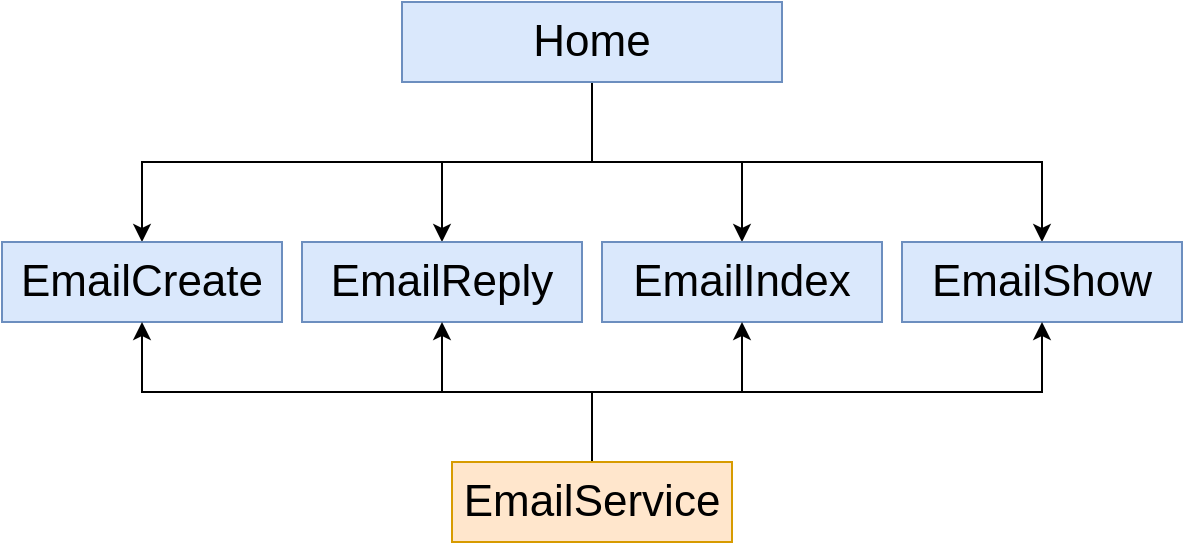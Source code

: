 <mxfile version="12.6.1" type="github" pages="10">
  <diagram id="pgKuPr49PQANVNS3kX-P" name="01 - int">
    <mxGraphModel dx="747" dy="359" grid="1" gridSize="10" guides="1" tooltips="1" connect="1" arrows="1" fold="1" page="1" pageScale="1" pageWidth="1920" pageHeight="1200" math="0" shadow="0">
      <root>
        <mxCell id="0"/>
        <mxCell id="1" parent="0"/>
        <mxCell id="Wf_zGahuGO8zbfN_6pu6-7" style="edgeStyle=orthogonalEdgeStyle;rounded=0;orthogonalLoop=1;jettySize=auto;html=1;exitX=0.5;exitY=1;exitDx=0;exitDy=0;fontSize=22;" edge="1" parent="1" source="Wf_zGahuGO8zbfN_6pu6-1" target="Wf_zGahuGO8zbfN_6pu6-2">
          <mxGeometry relative="1" as="geometry"/>
        </mxCell>
        <mxCell id="Wf_zGahuGO8zbfN_6pu6-8" style="edgeStyle=orthogonalEdgeStyle;rounded=0;orthogonalLoop=1;jettySize=auto;html=1;exitX=0.5;exitY=1;exitDx=0;exitDy=0;fontSize=22;" edge="1" parent="1" source="Wf_zGahuGO8zbfN_6pu6-1" target="Wf_zGahuGO8zbfN_6pu6-4">
          <mxGeometry relative="1" as="geometry"/>
        </mxCell>
        <mxCell id="Wf_zGahuGO8zbfN_6pu6-9" style="edgeStyle=orthogonalEdgeStyle;rounded=0;orthogonalLoop=1;jettySize=auto;html=1;exitX=0.5;exitY=1;exitDx=0;exitDy=0;fontSize=22;" edge="1" parent="1" source="Wf_zGahuGO8zbfN_6pu6-1" target="Wf_zGahuGO8zbfN_6pu6-5">
          <mxGeometry relative="1" as="geometry"/>
        </mxCell>
        <mxCell id="Wf_zGahuGO8zbfN_6pu6-10" style="edgeStyle=orthogonalEdgeStyle;rounded=0;orthogonalLoop=1;jettySize=auto;html=1;exitX=0.5;exitY=1;exitDx=0;exitDy=0;fontSize=22;" edge="1" parent="1" source="Wf_zGahuGO8zbfN_6pu6-1" target="Wf_zGahuGO8zbfN_6pu6-6">
          <mxGeometry relative="1" as="geometry"/>
        </mxCell>
        <mxCell id="Wf_zGahuGO8zbfN_6pu6-1" value="Home" style="rounded=0;whiteSpace=wrap;html=1;fillColor=#dae8fc;strokeColor=#6c8ebf;fontSize=22;" vertex="1" parent="1">
          <mxGeometry x="610" y="90" width="190" height="40" as="geometry"/>
        </mxCell>
        <mxCell id="Wf_zGahuGO8zbfN_6pu6-2" value="EmailCreate" style="rounded=0;whiteSpace=wrap;html=1;fillColor=#dae8fc;strokeColor=#6c8ebf;fontSize=22;" vertex="1" parent="1">
          <mxGeometry x="410" y="210" width="140" height="40" as="geometry"/>
        </mxCell>
        <mxCell id="Wf_zGahuGO8zbfN_6pu6-4" value="EmailReply" style="rounded=0;whiteSpace=wrap;html=1;fillColor=#dae8fc;strokeColor=#6c8ebf;fontSize=22;" vertex="1" parent="1">
          <mxGeometry x="560" y="210" width="140" height="40" as="geometry"/>
        </mxCell>
        <mxCell id="Wf_zGahuGO8zbfN_6pu6-5" value="EmailIndex" style="rounded=0;whiteSpace=wrap;html=1;fillColor=#dae8fc;strokeColor=#6c8ebf;fontSize=22;" vertex="1" parent="1">
          <mxGeometry x="710" y="210" width="140" height="40" as="geometry"/>
        </mxCell>
        <mxCell id="Wf_zGahuGO8zbfN_6pu6-6" value="EmailShow" style="rounded=0;whiteSpace=wrap;html=1;fillColor=#dae8fc;strokeColor=#6c8ebf;fontSize=22;" vertex="1" parent="1">
          <mxGeometry x="860" y="210" width="140" height="40" as="geometry"/>
        </mxCell>
        <mxCell id="Wf_zGahuGO8zbfN_6pu6-12" style="edgeStyle=orthogonalEdgeStyle;rounded=0;orthogonalLoop=1;jettySize=auto;html=1;exitX=0.5;exitY=0;exitDx=0;exitDy=0;fontSize=22;" edge="1" parent="1" source="Wf_zGahuGO8zbfN_6pu6-11" target="Wf_zGahuGO8zbfN_6pu6-2">
          <mxGeometry relative="1" as="geometry"/>
        </mxCell>
        <mxCell id="Wf_zGahuGO8zbfN_6pu6-13" style="edgeStyle=orthogonalEdgeStyle;rounded=0;orthogonalLoop=1;jettySize=auto;html=1;exitX=0.5;exitY=0;exitDx=0;exitDy=0;fontSize=22;" edge="1" parent="1" source="Wf_zGahuGO8zbfN_6pu6-11" target="Wf_zGahuGO8zbfN_6pu6-4">
          <mxGeometry relative="1" as="geometry"/>
        </mxCell>
        <mxCell id="Wf_zGahuGO8zbfN_6pu6-14" style="edgeStyle=orthogonalEdgeStyle;rounded=0;orthogonalLoop=1;jettySize=auto;html=1;exitX=0.5;exitY=0;exitDx=0;exitDy=0;entryX=0.5;entryY=1;entryDx=0;entryDy=0;fontSize=22;" edge="1" parent="1" source="Wf_zGahuGO8zbfN_6pu6-11" target="Wf_zGahuGO8zbfN_6pu6-5">
          <mxGeometry relative="1" as="geometry"/>
        </mxCell>
        <mxCell id="Wf_zGahuGO8zbfN_6pu6-15" style="edgeStyle=orthogonalEdgeStyle;rounded=0;orthogonalLoop=1;jettySize=auto;html=1;exitX=0.5;exitY=0;exitDx=0;exitDy=0;entryX=0.5;entryY=1;entryDx=0;entryDy=0;fontSize=22;" edge="1" parent="1" source="Wf_zGahuGO8zbfN_6pu6-11" target="Wf_zGahuGO8zbfN_6pu6-6">
          <mxGeometry relative="1" as="geometry"/>
        </mxCell>
        <mxCell id="Wf_zGahuGO8zbfN_6pu6-11" value="EmailService" style="rounded=0;whiteSpace=wrap;html=1;fillColor=#ffe6cc;strokeColor=#d79b00;fontSize=22;" vertex="1" parent="1">
          <mxGeometry x="635" y="320" width="140" height="40" as="geometry"/>
        </mxCell>
      </root>
    </mxGraphModel>
  </diagram>
  <diagram id="Qz2PdbT6o_QlZdDNKb5J" name="02 - docs">
    <mxGraphModel dx="747" dy="359" grid="1" gridSize="10" guides="1" tooltips="1" connect="1" arrows="1" fold="1" page="1" pageScale="1" pageWidth="1920" pageHeight="1200" math="0" shadow="0">
      <root>
        <mxCell id="bgyKG9x5nBEy4KhBRUnX-0"/>
        <mxCell id="bgyKG9x5nBEy4KhBRUnX-1" parent="bgyKG9x5nBEy4KhBRUnX-0"/>
        <mxCell id="bgyKG9x5nBEy4KhBRUnX-2" value="Root URL:&lt;br style=&quot;font-size: 14px&quot;&gt;https://api.angular-email.com" style="rounded=0;whiteSpace=wrap;html=1;fontSize=14;align=center;fontStyle=1;fillColor=#e1d5e7;strokeColor=#9673a6;" vertex="1" parent="bgyKG9x5nBEy4KhBRUnX-1">
          <mxGeometry x="470" y="190" width="480" height="60" as="geometry"/>
        </mxCell>
        <mxCell id="bgyKG9x5nBEy4KhBRUnX-3" value="/emails" style="rounded=0;whiteSpace=wrap;html=1;fontSize=14;align=center;" vertex="1" parent="bgyKG9x5nBEy4KhBRUnX-1">
          <mxGeometry x="400" y="280" width="140" height="60" as="geometry"/>
        </mxCell>
        <mxCell id="bgyKG9x5nBEy4KhBRUnX-4" value="Path" style="text;html=1;strokeColor=none;fillColor=none;align=center;verticalAlign=middle;whiteSpace=wrap;rounded=0;fontSize=14;fontStyle=1" vertex="1" parent="bgyKG9x5nBEy4KhBRUnX-1">
          <mxGeometry x="450" y="260" width="40" height="20" as="geometry"/>
        </mxCell>
        <mxCell id="bgyKG9x5nBEy4KhBRUnX-5" value="Method" style="text;html=1;strokeColor=none;fillColor=none;align=center;verticalAlign=middle;whiteSpace=wrap;rounded=0;fontSize=14;fontStyle=1" vertex="1" parent="bgyKG9x5nBEy4KhBRUnX-1">
          <mxGeometry x="560" y="260" width="40" height="20" as="geometry"/>
        </mxCell>
        <mxCell id="bgyKG9x5nBEy4KhBRUnX-6" value="GET" style="rounded=0;whiteSpace=wrap;html=1;fontSize=14;align=center;" vertex="1" parent="bgyKG9x5nBEy4KhBRUnX-1">
          <mxGeometry x="540" y="280" width="80" height="60" as="geometry"/>
        </mxCell>
        <mxCell id="bgyKG9x5nBEy4KhBRUnX-7" value="" style="rounded=0;whiteSpace=wrap;html=1;fontSize=9;align=left;" vertex="1" parent="bgyKG9x5nBEy4KhBRUnX-1">
          <mxGeometry x="620" y="280" width="200" height="60" as="geometry"/>
        </mxCell>
        <mxCell id="bgyKG9x5nBEy4KhBRUnX-8" value="Body" style="text;html=1;strokeColor=none;fillColor=none;align=center;verticalAlign=middle;whiteSpace=wrap;rounded=0;fontSize=14;fontStyle=1" vertex="1" parent="bgyKG9x5nBEy4KhBRUnX-1">
          <mxGeometry x="700" y="260" width="40" height="20" as="geometry"/>
        </mxCell>
        <mxCell id="bgyKG9x5nBEy4KhBRUnX-9" value="Gets a list of all emails received by the current user" style="rounded=0;whiteSpace=wrap;html=1;fontSize=13;align=center;" vertex="1" parent="bgyKG9x5nBEy4KhBRUnX-1">
          <mxGeometry x="820" y="280" width="200" height="60" as="geometry"/>
        </mxCell>
        <mxCell id="bgyKG9x5nBEy4KhBRUnX-10" value="Description" style="text;html=1;strokeColor=none;fillColor=none;align=center;verticalAlign=middle;whiteSpace=wrap;rounded=0;fontSize=14;fontStyle=1" vertex="1" parent="bgyKG9x5nBEy4KhBRUnX-1">
          <mxGeometry x="900" y="260" width="40" height="20" as="geometry"/>
        </mxCell>
        <mxCell id="bgyKG9x5nBEy4KhBRUnX-11" value="/emails/:id" style="rounded=0;whiteSpace=wrap;html=1;fontSize=14;align=center;" vertex="1" parent="bgyKG9x5nBEy4KhBRUnX-1">
          <mxGeometry x="400" y="340" width="140" height="60" as="geometry"/>
        </mxCell>
        <mxCell id="bgyKG9x5nBEy4KhBRUnX-12" value="GET" style="rounded=0;whiteSpace=wrap;html=1;fontSize=14;align=center;" vertex="1" parent="bgyKG9x5nBEy4KhBRUnX-1">
          <mxGeometry x="540" y="340" width="80" height="60" as="geometry"/>
        </mxCell>
        <mxCell id="bgyKG9x5nBEy4KhBRUnX-13" value="" style="rounded=0;whiteSpace=wrap;html=1;fontSize=9;align=left;" vertex="1" parent="bgyKG9x5nBEy4KhBRUnX-1">
          <mxGeometry x="620" y="340" width="200" height="60" as="geometry"/>
        </mxCell>
        <mxCell id="bgyKG9x5nBEy4KhBRUnX-14" value="Gets a specific email with the given ID" style="rounded=0;whiteSpace=wrap;html=1;fontSize=13;align=center;" vertex="1" parent="bgyKG9x5nBEy4KhBRUnX-1">
          <mxGeometry x="820" y="340" width="200" height="60" as="geometry"/>
        </mxCell>
        <mxCell id="bgyKG9x5nBEy4KhBRUnX-15" value="/emails" style="rounded=0;whiteSpace=wrap;html=1;fontSize=14;align=center;" vertex="1" parent="bgyKG9x5nBEy4KhBRUnX-1">
          <mxGeometry x="400" y="400" width="140" height="60" as="geometry"/>
        </mxCell>
        <mxCell id="bgyKG9x5nBEy4KhBRUnX-16" value="POST" style="rounded=0;whiteSpace=wrap;html=1;fontSize=14;align=center;" vertex="1" parent="bgyKG9x5nBEy4KhBRUnX-1">
          <mxGeometry x="540" y="400" width="80" height="60" as="geometry"/>
        </mxCell>
        <mxCell id="bgyKG9x5nBEy4KhBRUnX-17" value="{&lt;br style=&quot;font-size: 8px&quot;&gt;&amp;nbsp; &amp;nbsp;subject: string; &lt;br style=&quot;font-size: 8px&quot;&gt;&amp;nbsp; &amp;nbsp;text: string;&lt;br style=&quot;font-size: 8px&quot;&gt;&amp;nbsp; &amp;nbsp;to: string; &lt;br style=&quot;font-size: 8px&quot;&gt;}" style="rounded=0;whiteSpace=wrap;html=1;fontSize=8;align=left;" vertex="1" parent="bgyKG9x5nBEy4KhBRUnX-1">
          <mxGeometry x="620" y="400" width="200" height="60" as="geometry"/>
        </mxCell>
        <mxCell id="bgyKG9x5nBEy4KhBRUnX-18" value="Sends an email" style="rounded=0;whiteSpace=wrap;html=1;fontSize=13;align=center;" vertex="1" parent="bgyKG9x5nBEy4KhBRUnX-1">
          <mxGeometry x="820" y="400" width="200" height="60" as="geometry"/>
        </mxCell>
      </root>
    </mxGraphModel>
  </diagram>
  <diagram id="20p7M8jF925hye0slPhL" name="03 - home">
    <mxGraphModel dx="747" dy="359" grid="1" gridSize="10" guides="1" tooltips="1" connect="1" arrows="1" fold="1" page="1" pageScale="1" pageWidth="1920" pageHeight="1200" math="0" shadow="0">
      <root>
        <mxCell id="GGsBnmcrtlfArmTXnzJc-0"/>
        <mxCell id="GGsBnmcrtlfArmTXnzJc-1" parent="GGsBnmcrtlfArmTXnzJc-0"/>
        <mxCell id="GGsBnmcrtlfArmTXnzJc-2" value="" style="rounded=0;whiteSpace=wrap;html=1;fontSize=8;fillColor=#dae8fc;strokeColor=#6c8ebf;" vertex="1" parent="GGsBnmcrtlfArmTXnzJc-1">
          <mxGeometry x="460" y="240" width="380" height="240" as="geometry"/>
        </mxCell>
        <mxCell id="GGsBnmcrtlfArmTXnzJc-3" value="&lt;b style=&quot;font-size: 16px;&quot;&gt;Home Component&lt;/b&gt;" style="text;html=1;strokeColor=none;fillColor=none;align=center;verticalAlign=middle;whiteSpace=wrap;rounded=0;fontSize=16;" vertex="1" parent="GGsBnmcrtlfArmTXnzJc-1">
          <mxGeometry x="575" y="243" width="150" height="20" as="geometry"/>
        </mxCell>
        <mxCell id="GGsBnmcrtlfArmTXnzJc-4" value="" style="rounded=0;whiteSpace=wrap;html=1;fontSize=16;fillColor=#f8cecc;strokeColor=#b85450;" vertex="1" parent="GGsBnmcrtlfArmTXnzJc-1">
          <mxGeometry x="480" y="280" width="100" height="170" as="geometry"/>
        </mxCell>
        <mxCell id="GGsBnmcrtlfArmTXnzJc-5" value="&lt;b style=&quot;font-size: 16px&quot;&gt;Email Index Component&lt;/b&gt;" style="text;html=1;strokeColor=none;fillColor=none;align=center;verticalAlign=middle;whiteSpace=wrap;rounded=0;fontSize=16;" vertex="1" parent="GGsBnmcrtlfArmTXnzJc-1">
          <mxGeometry x="477.5" y="350" width="105" height="20" as="geometry"/>
        </mxCell>
        <mxCell id="GGsBnmcrtlfArmTXnzJc-8" value="" style="rounded=0;whiteSpace=wrap;html=1;fontSize=16;fillColor=#d5e8d4;strokeColor=#82b366;" vertex="1" parent="GGsBnmcrtlfArmTXnzJc-1">
          <mxGeometry x="600" y="280" width="220" height="170" as="geometry"/>
        </mxCell>
        <mxCell id="GGsBnmcrtlfArmTXnzJc-9" value="At /inbox" style="text;html=1;strokeColor=none;fillColor=none;align=center;verticalAlign=middle;whiteSpace=wrap;rounded=0;fontSize=16;fontStyle=2" vertex="1" parent="GGsBnmcrtlfArmTXnzJc-1">
          <mxGeometry x="575" y="210" width="140" height="20" as="geometry"/>
        </mxCell>
        <mxCell id="GGsBnmcrtlfArmTXnzJc-10" value="&lt;b style=&quot;font-size: 16px&quot;&gt;Placeholder Content&lt;/b&gt;" style="text;html=1;strokeColor=none;fillColor=none;align=center;verticalAlign=middle;whiteSpace=wrap;rounded=0;fontSize=16;" vertex="1" parent="GGsBnmcrtlfArmTXnzJc-1">
          <mxGeometry x="657.5" y="350" width="105" height="20" as="geometry"/>
        </mxCell>
        <mxCell id="GGsBnmcrtlfArmTXnzJc-11" value="" style="rounded=0;whiteSpace=wrap;html=1;fontSize=8;fillColor=#dae8fc;strokeColor=#6c8ebf;" vertex="1" parent="GGsBnmcrtlfArmTXnzJc-1">
          <mxGeometry x="900" y="240" width="380" height="240" as="geometry"/>
        </mxCell>
        <mxCell id="GGsBnmcrtlfArmTXnzJc-12" value="&lt;b style=&quot;font-size: 16px;&quot;&gt;Home Component&lt;/b&gt;" style="text;html=1;strokeColor=none;fillColor=none;align=center;verticalAlign=middle;whiteSpace=wrap;rounded=0;fontSize=16;" vertex="1" parent="GGsBnmcrtlfArmTXnzJc-1">
          <mxGeometry x="1015" y="243" width="150" height="20" as="geometry"/>
        </mxCell>
        <mxCell id="GGsBnmcrtlfArmTXnzJc-13" value="" style="rounded=0;whiteSpace=wrap;html=1;fontSize=16;fillColor=#f8cecc;strokeColor=#b85450;" vertex="1" parent="GGsBnmcrtlfArmTXnzJc-1">
          <mxGeometry x="920" y="280" width="100" height="170" as="geometry"/>
        </mxCell>
        <mxCell id="GGsBnmcrtlfArmTXnzJc-14" value="&lt;b style=&quot;font-size: 16px&quot;&gt;Email Index Component&lt;/b&gt;" style="text;html=1;strokeColor=none;fillColor=none;align=center;verticalAlign=middle;whiteSpace=wrap;rounded=0;fontSize=16;" vertex="1" parent="GGsBnmcrtlfArmTXnzJc-1">
          <mxGeometry x="917.5" y="350" width="105" height="20" as="geometry"/>
        </mxCell>
        <mxCell id="GGsBnmcrtlfArmTXnzJc-15" value="" style="rounded=0;whiteSpace=wrap;html=1;fontSize=16;fillColor=#ffe6cc;strokeColor=#d79b00;" vertex="1" parent="GGsBnmcrtlfArmTXnzJc-1">
          <mxGeometry x="1040" y="280" width="220" height="170" as="geometry"/>
        </mxCell>
        <mxCell id="GGsBnmcrtlfArmTXnzJc-16" value="At /inbox/lkasjdfgag" style="text;html=1;strokeColor=none;fillColor=none;align=center;verticalAlign=middle;whiteSpace=wrap;rounded=0;fontSize=16;fontStyle=2" vertex="1" parent="GGsBnmcrtlfArmTXnzJc-1">
          <mxGeometry x="977.5" y="210" width="225" height="20" as="geometry"/>
        </mxCell>
        <mxCell id="GGsBnmcrtlfArmTXnzJc-17" value="&lt;b style=&quot;font-size: 16px&quot;&gt;Email Show Component&lt;/b&gt;" style="text;html=1;strokeColor=none;fillColor=none;align=center;verticalAlign=middle;whiteSpace=wrap;rounded=0;fontSize=16;" vertex="1" parent="GGsBnmcrtlfArmTXnzJc-1">
          <mxGeometry x="1097.5" y="350" width="105" height="20" as="geometry"/>
        </mxCell>
      </root>
    </mxGraphModel>
  </diagram>
  <diagram id="5Tf4bwj-mF92UYtwZ3c0" name="04 - route">
    <mxGraphModel dx="747" dy="359" grid="1" gridSize="10" guides="1" tooltips="1" connect="1" arrows="1" fold="1" page="1" pageScale="1" pageWidth="1920" pageHeight="1200" math="0" shadow="0">
      <root>
        <mxCell id="gDJ8R5sBxE_KS3QzhIc8-0"/>
        <mxCell id="gDJ8R5sBxE_KS3QzhIc8-1" parent="gDJ8R5sBxE_KS3QzhIc8-0"/>
        <mxCell id="jm9dSqcxQ5UeuJCVwxy--0" value="EmailShow Component" style="rounded=0;whiteSpace=wrap;html=1;fontSize=23;fillColor=#dae8fc;strokeColor=#6c8ebf;fontStyle=1" vertex="1" parent="gDJ8R5sBxE_KS3QzhIc8-1">
          <mxGeometry x="310" y="245" width="210" height="70" as="geometry"/>
        </mxCell>
        <mxCell id="jm9dSqcxQ5UeuJCVwxy--2" value="" style="rounded=0;whiteSpace=wrap;html=1;fontSize=23;fillColor=#ffe6cc;strokeColor=#d79b00;fontStyle=1" vertex="1" parent="gDJ8R5sBxE_KS3QzhIc8-1">
          <mxGeometry x="600" y="260" width="210" height="140" as="geometry"/>
        </mxCell>
        <mxCell id="jm9dSqcxQ5UeuJCVwxy--3" value="&lt;span style=&quot;font-weight: 700&quot;&gt;Email Service&lt;/span&gt;" style="text;html=1;strokeColor=none;fillColor=none;align=center;verticalAlign=middle;whiteSpace=wrap;rounded=0;fontSize=23;" vertex="1" parent="gDJ8R5sBxE_KS3QzhIc8-1">
          <mxGeometry x="620" y="270" width="170" height="20" as="geometry"/>
        </mxCell>
        <mxCell id="jm9dSqcxQ5UeuJCVwxy--4" value="getEmail(id: string)" style="rounded=0;whiteSpace=wrap;html=1;fontSize=20;" vertex="1" parent="gDJ8R5sBxE_KS3QzhIc8-1">
          <mxGeometry x="610" y="310" width="190" height="60" as="geometry"/>
        </mxCell>
        <mxCell id="jm9dSqcxQ5UeuJCVwxy--5" style="edgeStyle=orthogonalEdgeStyle;rounded=0;orthogonalLoop=1;jettySize=auto;html=1;exitX=0.5;exitY=1;exitDx=0;exitDy=0;entryX=0;entryY=0.5;entryDx=0;entryDy=0;fontSize=20;" edge="1" parent="gDJ8R5sBxE_KS3QzhIc8-1" source="jm9dSqcxQ5UeuJCVwxy--0" target="jm9dSqcxQ5UeuJCVwxy--4">
          <mxGeometry relative="1" as="geometry"/>
        </mxCell>
        <mxCell id="jm9dSqcxQ5UeuJCVwxy--6" value="id" style="rounded=0;whiteSpace=wrap;html=1;fontSize=20;fillColor=#f8cecc;strokeColor=#b85450;" vertex="1" parent="gDJ8R5sBxE_KS3QzhIc8-1">
          <mxGeometry x="450" y="340" width="120" height="40" as="geometry"/>
        </mxCell>
      </root>
    </mxGraphModel>
  </diagram>
  <diagram id="UtLTXN7AAodNc-BDedZl" name="05 - params">
    <mxGraphModel dx="747" dy="359" grid="1" gridSize="10" guides="1" tooltips="1" connect="1" arrows="1" fold="1" page="1" pageScale="1" pageWidth="1920" pageHeight="1200" math="0" shadow="0">
      <root>
        <mxCell id="dtpgWnrUJDh1jD7ioERK-0"/>
        <mxCell id="dtpgWnrUJDh1jD7ioERK-1" parent="dtpgWnrUJDh1jD7ioERK-0"/>
        <mxCell id="dtpgWnrUJDh1jD7ioERK-6" style="edgeStyle=orthogonalEdgeStyle;rounded=0;orthogonalLoop=1;jettySize=auto;html=1;exitX=1;exitY=0.5;exitDx=0;exitDy=0;fontSize=20;" edge="1" parent="dtpgWnrUJDh1jD7ioERK-1" source="dtpgWnrUJDh1jD7ioERK-2">
          <mxGeometry relative="1" as="geometry">
            <mxPoint x="620" y="305" as="targetPoint"/>
          </mxGeometry>
        </mxCell>
        <mxCell id="dtpgWnrUJDh1jD7ioERK-2" value="Observable" style="rounded=0;whiteSpace=wrap;html=1;fontSize=20;fillColor=#dae8fc;strokeColor=#6c8ebf;" vertex="1" parent="dtpgWnrUJDh1jD7ioERK-1">
          <mxGeometry x="440" y="270" width="140" height="70" as="geometry"/>
        </mxCell>
        <mxCell id="dtpgWnrUJDh1jD7ioERK-3" value="Snapshot" style="rounded=0;whiteSpace=wrap;html=1;fontSize=20;fillColor=#dae8fc;strokeColor=#6c8ebf;" vertex="1" parent="dtpgWnrUJDh1jD7ioERK-1">
          <mxGeometry x="440" y="370" width="140" height="70" as="geometry"/>
        </mxCell>
        <mxCell id="dtpgWnrUJDh1jD7ioERK-4" value="Information From the Current Route" style="text;html=1;strokeColor=none;fillColor=none;align=center;verticalAlign=middle;whiteSpace=wrap;rounded=0;fontSize=20;fontStyle=1" vertex="1" parent="dtpgWnrUJDh1jD7ioERK-1">
          <mxGeometry x="540" y="240" width="370" height="20" as="geometry"/>
        </mxCell>
        <mxCell id="dtpgWnrUJDh1jD7ioERK-7" value="Emits values whenever some specific part of the URL changes" style="rounded=0;whiteSpace=wrap;html=1;fontSize=20;" vertex="1" parent="dtpgWnrUJDh1jD7ioERK-1">
          <mxGeometry x="620" y="275" width="360" height="60" as="geometry"/>
        </mxCell>
        <mxCell id="dtpgWnrUJDh1jD7ioERK-8" style="edgeStyle=orthogonalEdgeStyle;rounded=0;orthogonalLoop=1;jettySize=auto;html=1;exitX=1;exitY=0.5;exitDx=0;exitDy=0;fontSize=20;" edge="1" parent="dtpgWnrUJDh1jD7ioERK-1">
          <mxGeometry relative="1" as="geometry">
            <mxPoint x="620" y="405" as="targetPoint"/>
            <mxPoint x="580" y="405" as="sourcePoint"/>
          </mxGeometry>
        </mxCell>
        <mxCell id="dtpgWnrUJDh1jD7ioERK-9" value="Simple description of what the URL is *right now*" style="rounded=0;whiteSpace=wrap;html=1;fontSize=20;" vertex="1" parent="dtpgWnrUJDh1jD7ioERK-1">
          <mxGeometry x="620" y="375" width="360" height="60" as="geometry"/>
        </mxCell>
      </root>
    </mxGraphModel>
  </diagram>
  <diagram id="9qIDr-fgyxvAKRDYX3Gz" name="06 - change">
    <mxGraphModel dx="747" dy="359" grid="1" gridSize="10" guides="1" tooltips="1" connect="1" arrows="1" fold="1" page="1" pageScale="1" pageWidth="1920" pageHeight="1200" math="0" shadow="0">
      <root>
        <mxCell id="4mPv562j3INVUNCUR4uT-0"/>
        <mxCell id="4mPv562j3INVUNCUR4uT-1" parent="4mPv562j3INVUNCUR4uT-0"/>
        <mxCell id="4mPv562j3INVUNCUR4uT-5" style="edgeStyle=orthogonalEdgeStyle;rounded=0;orthogonalLoop=1;jettySize=auto;html=1;exitX=0.5;exitY=1;exitDx=0;exitDy=0;fontSize=20;" edge="1" parent="4mPv562j3INVUNCUR4uT-1" source="4mPv562j3INVUNCUR4uT-2" target="4mPv562j3INVUNCUR4uT-3">
          <mxGeometry relative="1" as="geometry"/>
        </mxCell>
        <mxCell id="4mPv562j3INVUNCUR4uT-2" value="/inbox" style="rounded=0;whiteSpace=wrap;html=1;fontSize=20;fillColor=#dae8fc;strokeColor=#6c8ebf;" vertex="1" parent="4mPv562j3INVUNCUR4uT-1">
          <mxGeometry x="410" y="210" width="150" height="50" as="geometry"/>
        </mxCell>
        <mxCell id="4mPv562j3INVUNCUR4uT-6" style="edgeStyle=orthogonalEdgeStyle;rounded=0;orthogonalLoop=1;jettySize=auto;html=1;exitX=0.5;exitY=1;exitDx=0;exitDy=0;fontSize=20;" edge="1" parent="4mPv562j3INVUNCUR4uT-1" source="4mPv562j3INVUNCUR4uT-3" target="4mPv562j3INVUNCUR4uT-4">
          <mxGeometry relative="1" as="geometry"/>
        </mxCell>
        <mxCell id="4mPv562j3INVUNCUR4uT-3" value="/inbox/lkj235" style="rounded=0;whiteSpace=wrap;html=1;fontSize=20;fillColor=#dae8fc;strokeColor=#6c8ebf;" vertex="1" parent="4mPv562j3INVUNCUR4uT-1">
          <mxGeometry x="410" y="345" width="150" height="50" as="geometry"/>
        </mxCell>
        <mxCell id="4mPv562j3INVUNCUR4uT-4" value="/inbox/iqu4155" style="rounded=0;whiteSpace=wrap;html=1;fontSize=20;fillColor=#dae8fc;strokeColor=#6c8ebf;" vertex="1" parent="4mPv562j3INVUNCUR4uT-1">
          <mxGeometry x="410" y="480" width="150" height="50" as="geometry"/>
        </mxCell>
        <mxCell id="4mPv562j3INVUNCUR4uT-9" style="edgeStyle=orthogonalEdgeStyle;rounded=0;orthogonalLoop=1;jettySize=auto;html=1;exitX=0;exitY=0.5;exitDx=0;exitDy=0;fontSize=15;" edge="1" parent="4mPv562j3INVUNCUR4uT-1" source="4mPv562j3INVUNCUR4uT-7">
          <mxGeometry relative="1" as="geometry">
            <mxPoint x="490" y="295" as="targetPoint"/>
          </mxGeometry>
        </mxCell>
        <mxCell id="4mPv562j3INVUNCUR4uT-7" value="Instance of EmailShow created" style="rounded=0;whiteSpace=wrap;html=1;fontSize=15;" vertex="1" parent="4mPv562j3INVUNCUR4uT-1">
          <mxGeometry x="570" y="280" width="290" height="30" as="geometry"/>
        </mxCell>
        <mxCell id="4mPv562j3INVUNCUR4uT-10" style="edgeStyle=orthogonalEdgeStyle;rounded=0;orthogonalLoop=1;jettySize=auto;html=1;exitX=0;exitY=0.5;exitDx=0;exitDy=0;fontSize=15;" edge="1" parent="4mPv562j3INVUNCUR4uT-1" source="4mPv562j3INVUNCUR4uT-11">
          <mxGeometry relative="1" as="geometry">
            <mxPoint x="490" y="435" as="targetPoint"/>
          </mxGeometry>
        </mxCell>
        <mxCell id="4mPv562j3INVUNCUR4uT-11" value="&lt;i&gt;Previous instance of EmailShow reused!&lt;/i&gt;" style="rounded=0;whiteSpace=wrap;html=1;fontSize=15;" vertex="1" parent="4mPv562j3INVUNCUR4uT-1">
          <mxGeometry x="570" y="420" width="290" height="30" as="geometry"/>
        </mxCell>
      </root>
    </mxGraphModel>
  </diagram>
  <diagram id="w4TNvxPV8Xh72LjhNxpY" name="07 - sw">
    <mxGraphModel dx="747" dy="359" grid="1" gridSize="10" guides="1" tooltips="1" connect="1" arrows="1" fold="1" page="1" pageScale="1" pageWidth="1920" pageHeight="1200" math="0" shadow="0">
      <root>
        <mxCell id="9HxufYnTPqz8Ym_W7cvI-0"/>
        <mxCell id="9HxufYnTPqz8Ym_W7cvI-1" parent="9HxufYnTPqz8Ym_W7cvI-0"/>
        <mxCell id="9HxufYnTPqz8Ym_W7cvI-5" style="edgeStyle=orthogonalEdgeStyle;rounded=0;orthogonalLoop=1;jettySize=auto;html=1;exitX=0.5;exitY=1;exitDx=0;exitDy=0;fontSize=18;" edge="1" parent="9HxufYnTPqz8Ym_W7cvI-1" target="9HxufYnTPqz8Ym_W7cvI-4">
          <mxGeometry relative="1" as="geometry">
            <mxPoint x="572.5" y="140" as="sourcePoint"/>
          </mxGeometry>
        </mxCell>
        <mxCell id="9HxufYnTPqz8Ym_W7cvI-18" style="edgeStyle=orthogonalEdgeStyle;rounded=0;orthogonalLoop=1;jettySize=auto;html=1;exitX=0.75;exitY=1;exitDx=0;exitDy=0;fontSize=18;" edge="1" parent="9HxufYnTPqz8Ym_W7cvI-1" source="9HxufYnTPqz8Ym_W7cvI-2" target="9HxufYnTPqz8Ym_W7cvI-17">
          <mxGeometry relative="1" as="geometry"/>
        </mxCell>
        <mxCell id="9HxufYnTPqz8Ym_W7cvI-2" value="Route Params Observable" style="rounded=0;whiteSpace=wrap;html=1;fontSize=18;fillColor=#dae8fc;strokeColor=#6c8ebf;fontStyle=1" vertex="1" parent="9HxufYnTPqz8Ym_W7cvI-1">
          <mxGeometry x="510" y="90" width="270" height="50" as="geometry"/>
        </mxCell>
        <mxCell id="9HxufYnTPqz8Ym_W7cvI-13" style="edgeStyle=orthogonalEdgeStyle;rounded=0;orthogonalLoop=1;jettySize=auto;html=1;exitX=0.5;exitY=1;exitDx=0;exitDy=0;fontSize=18;" edge="1" parent="9HxufYnTPqz8Ym_W7cvI-1" source="9HxufYnTPqz8Ym_W7cvI-4">
          <mxGeometry relative="1" as="geometry">
            <mxPoint x="572.667" y="230" as="targetPoint"/>
          </mxGeometry>
        </mxCell>
        <mxCell id="9HxufYnTPqz8Ym_W7cvI-4" value="{ id: &#39;abc&#39; }" style="rounded=0;whiteSpace=wrap;html=1;fontSize=18;" vertex="1" parent="9HxufYnTPqz8Ym_W7cvI-1">
          <mxGeometry x="510" y="170" width="125" height="40" as="geometry"/>
        </mxCell>
        <mxCell id="9HxufYnTPqz8Ym_W7cvI-6" value="" style="rounded=0;whiteSpace=wrap;html=1;fontSize=18;fillColor=#d5e8d4;strokeColor=#82b366;" vertex="1" parent="9HxufYnTPqz8Ym_W7cvI-1">
          <mxGeometry x="477" y="230" width="313" height="100" as="geometry"/>
        </mxCell>
        <mxCell id="9HxufYnTPqz8Ym_W7cvI-8" value="switchMap" style="text;html=1;strokeColor=none;fillColor=none;align=right;verticalAlign=middle;whiteSpace=wrap;rounded=0;fontSize=18;" vertex="1" parent="9HxufYnTPqz8Ym_W7cvI-1">
          <mxGeometry x="327" y="270" width="120" height="20" as="geometry"/>
        </mxCell>
        <mxCell id="9HxufYnTPqz8Ym_W7cvI-9" value="" style="shape=curlyBracket;whiteSpace=wrap;html=1;rounded=1;fontSize=18;" vertex="1" parent="9HxufYnTPqz8Ym_W7cvI-1">
          <mxGeometry x="447" y="230" width="20" height="100" as="geometry"/>
        </mxCell>
        <mxCell id="9HxufYnTPqz8Ym_W7cvI-16" style="edgeStyle=orthogonalEdgeStyle;rounded=0;orthogonalLoop=1;jettySize=auto;html=1;exitX=0.25;exitY=1;exitDx=0;exitDy=0;fontSize=18;" edge="1" parent="9HxufYnTPqz8Ym_W7cvI-1" source="9HxufYnTPqz8Ym_W7cvI-10">
          <mxGeometry relative="1" as="geometry">
            <mxPoint x="563.5" y="370" as="targetPoint"/>
          </mxGeometry>
        </mxCell>
        <mxCell id="9HxufYnTPqz8Ym_W7cvI-21" style="edgeStyle=orthogonalEdgeStyle;rounded=0;orthogonalLoop=1;jettySize=auto;html=1;exitX=0.75;exitY=1;exitDx=0;exitDy=0;fontSize=18;" edge="1" parent="9HxufYnTPqz8Ym_W7cvI-1" source="9HxufYnTPqz8Ym_W7cvI-10" target="9HxufYnTPqz8Ym_W7cvI-20">
          <mxGeometry relative="1" as="geometry"/>
        </mxCell>
        <mxCell id="9HxufYnTPqz8Ym_W7cvI-10" value="Make request using id" style="rounded=0;whiteSpace=wrap;html=1;fontSize=18;align=center;" vertex="1" parent="9HxufYnTPqz8Ym_W7cvI-1">
          <mxGeometry x="493.5" y="250" width="280" height="60" as="geometry"/>
        </mxCell>
        <mxCell id="9HxufYnTPqz8Ym_W7cvI-14" value="Request Observable" style="rounded=0;whiteSpace=wrap;html=1;fontSize=18;fillColor=#f8cecc;strokeColor=#b85450;fontStyle=1" vertex="1" parent="9HxufYnTPqz8Ym_W7cvI-1">
          <mxGeometry x="493.5" y="370" width="150" height="50" as="geometry"/>
        </mxCell>
        <mxCell id="9HxufYnTPqz8Ym_W7cvI-19" style="edgeStyle=orthogonalEdgeStyle;rounded=0;orthogonalLoop=1;jettySize=auto;html=1;exitX=0.5;exitY=1;exitDx=0;exitDy=0;entryX=0.804;entryY=-0.005;entryDx=0;entryDy=0;entryPerimeter=0;fontSize=18;" edge="1" parent="9HxufYnTPqz8Ym_W7cvI-1" source="9HxufYnTPqz8Ym_W7cvI-17" target="9HxufYnTPqz8Ym_W7cvI-6">
          <mxGeometry relative="1" as="geometry"/>
        </mxCell>
        <mxCell id="9HxufYnTPqz8Ym_W7cvI-17" value="{ id: &#39;xyz&#39; }" style="rounded=0;whiteSpace=wrap;html=1;fontSize=18;" vertex="1" parent="9HxufYnTPqz8Ym_W7cvI-1">
          <mxGeometry x="665" y="170" width="125" height="40" as="geometry"/>
        </mxCell>
        <mxCell id="9HxufYnTPqz8Ym_W7cvI-20" value="Request Observable" style="rounded=0;whiteSpace=wrap;html=1;fontSize=18;fillColor=#dae8fc;strokeColor=#6c8ebf;fontStyle=1" vertex="1" parent="9HxufYnTPqz8Ym_W7cvI-1">
          <mxGeometry x="665" y="370" width="150" height="50" as="geometry"/>
        </mxCell>
      </root>
    </mxGraphModel>
  </diagram>
  <diagram id="XOKbn32DoHd-MnTov5vc" name="08 - resolver">
    <mxGraphModel dx="747" dy="359" grid="1" gridSize="10" guides="1" tooltips="1" connect="1" arrows="1" fold="1" page="1" pageScale="1" pageWidth="1920" pageHeight="1200" math="0" shadow="0">
      <root>
        <mxCell id="h2xLhb6ah64bZmbahvXq-0"/>
        <mxCell id="h2xLhb6ah64bZmbahvXq-1" parent="h2xLhb6ah64bZmbahvXq-0"/>
        <mxCell id="h2xLhb6ah64bZmbahvXq-5" value="User navigates to /inbox/abc" style="rounded=0;whiteSpace=wrap;html=1;fontSize=16;" vertex="1" parent="h2xLhb6ah64bZmbahvXq-1">
          <mxGeometry x="400" y="190" width="460" height="40" as="geometry"/>
        </mxCell>
        <mxCell id="F6RH8EKHyPPOfYUM_Rmr-0" value="Run a &lt;i style=&quot;font-size: 16px;&quot;&gt;resolver&lt;/i&gt;&amp;nbsp;to fetch some data &lt;i style=&quot;font-size: 16px;&quot;&gt;before &lt;/i&gt;creating the EmailShow Component" style="rounded=0;whiteSpace=wrap;html=1;fontSize=16;" vertex="1" parent="h2xLhb6ah64bZmbahvXq-1">
          <mxGeometry x="400" y="240" width="460" height="40" as="geometry"/>
        </mxCell>
        <mxCell id="F6RH8EKHyPPOfYUM_Rmr-7" style="edgeStyle=orthogonalEdgeStyle;rounded=0;orthogonalLoop=1;jettySize=auto;html=1;exitX=0.25;exitY=1;exitDx=0;exitDy=0;fontSize=16;" edge="1" parent="h2xLhb6ah64bZmbahvXq-1" source="F6RH8EKHyPPOfYUM_Rmr-1" target="F6RH8EKHyPPOfYUM_Rmr-2">
          <mxGeometry relative="1" as="geometry"/>
        </mxCell>
        <mxCell id="F6RH8EKHyPPOfYUM_Rmr-9" style="edgeStyle=orthogonalEdgeStyle;rounded=0;orthogonalLoop=1;jettySize=auto;html=1;exitX=0.75;exitY=1;exitDx=0;exitDy=0;fontSize=16;" edge="1" parent="h2xLhb6ah64bZmbahvXq-1" source="F6RH8EKHyPPOfYUM_Rmr-1" target="F6RH8EKHyPPOfYUM_Rmr-3">
          <mxGeometry relative="1" as="geometry"/>
        </mxCell>
        <mxCell id="F6RH8EKHyPPOfYUM_Rmr-1" value="Resolver attempts to fetch some data" style="rounded=0;whiteSpace=wrap;html=1;fontSize=16;" vertex="1" parent="h2xLhb6ah64bZmbahvXq-1">
          <mxGeometry x="400" y="290" width="460" height="40" as="geometry"/>
        </mxCell>
        <mxCell id="F6RH8EKHyPPOfYUM_Rmr-8" style="edgeStyle=orthogonalEdgeStyle;rounded=0;orthogonalLoop=1;jettySize=auto;html=1;exitX=0.5;exitY=1;exitDx=0;exitDy=0;fontSize=16;" edge="1" parent="h2xLhb6ah64bZmbahvXq-1" source="F6RH8EKHyPPOfYUM_Rmr-2" target="F6RH8EKHyPPOfYUM_Rmr-5">
          <mxGeometry relative="1" as="geometry"/>
        </mxCell>
        <mxCell id="F6RH8EKHyPPOfYUM_Rmr-2" value="Data fetched!" style="rounded=0;whiteSpace=wrap;html=1;fontSize=16;align=center;fillColor=#d5e8d4;strokeColor=#82b366;" vertex="1" parent="h2xLhb6ah64bZmbahvXq-1">
          <mxGeometry x="440" y="360" width="150" height="40" as="geometry"/>
        </mxCell>
        <mxCell id="F6RH8EKHyPPOfYUM_Rmr-11" style="edgeStyle=orthogonalEdgeStyle;rounded=0;orthogonalLoop=1;jettySize=auto;html=1;exitX=0.5;exitY=1;exitDx=0;exitDy=0;fontSize=16;" edge="1" parent="h2xLhb6ah64bZmbahvXq-1" source="F6RH8EKHyPPOfYUM_Rmr-3" target="F6RH8EKHyPPOfYUM_Rmr-10">
          <mxGeometry relative="1" as="geometry"/>
        </mxCell>
        <mxCell id="F6RH8EKHyPPOfYUM_Rmr-3" value="Error!" style="rounded=0;whiteSpace=wrap;html=1;fontSize=16;align=center;fillColor=#f8cecc;strokeColor=#b85450;" vertex="1" parent="h2xLhb6ah64bZmbahvXq-1">
          <mxGeometry x="670" y="360" width="150" height="40" as="geometry"/>
        </mxCell>
        <mxCell id="F6RH8EKHyPPOfYUM_Rmr-4" value="" style="endArrow=classic;html=1;fontSize=16;" edge="1" parent="h2xLhb6ah64bZmbahvXq-1">
          <mxGeometry width="50" height="50" relative="1" as="geometry">
            <mxPoint x="390" y="190" as="sourcePoint"/>
            <mxPoint x="390" y="470" as="targetPoint"/>
          </mxGeometry>
        </mxCell>
        <mxCell id="F6RH8EKHyPPOfYUM_Rmr-5" value="Show EmailShow, make the data available to it" style="rounded=0;whiteSpace=wrap;html=1;fontSize=16;" vertex="1" parent="h2xLhb6ah64bZmbahvXq-1">
          <mxGeometry x="400" y="430" width="230" height="40" as="geometry"/>
        </mxCell>
        <mxCell id="F6RH8EKHyPPOfYUM_Rmr-10" value="Navigate to some error-recovery route" style="rounded=0;whiteSpace=wrap;html=1;fontSize=16;" vertex="1" parent="h2xLhb6ah64bZmbahvXq-1">
          <mxGeometry x="640" y="430" width="210" height="40" as="geometry"/>
        </mxCell>
        <mxCell id="F6RH8EKHyPPOfYUM_Rmr-12" value="Time" style="text;html=1;strokeColor=none;fillColor=none;align=center;verticalAlign=middle;whiteSpace=wrap;rounded=0;fontSize=16;" vertex="1" parent="h2xLhb6ah64bZmbahvXq-1">
          <mxGeometry x="340" y="190" width="40" height="20" as="geometry"/>
        </mxCell>
      </root>
    </mxGraphModel>
  </diagram>
  <diagram id="hAeQRzvhO9LYVA1jIwXr" name="09 - comp">
    <mxGraphModel dx="747" dy="359" grid="1" gridSize="10" guides="1" tooltips="1" connect="1" arrows="1" fold="1" page="1" pageScale="1" pageWidth="1920" pageHeight="1200" math="0" shadow="0">
      <root>
        <mxCell id="cjPuVlwEiHQw-FRrarXq-0"/>
        <mxCell id="cjPuVlwEiHQw-FRrarXq-1" parent="cjPuVlwEiHQw-FRrarXq-0"/>
        <mxCell id="cjPuVlwEiHQw-FRrarXq-18" style="edgeStyle=orthogonalEdgeStyle;rounded=0;orthogonalLoop=1;jettySize=auto;html=1;exitX=0.5;exitY=1;exitDx=0;exitDy=0;entryX=0.5;entryY=0;entryDx=0;entryDy=0;fontSize=16;" edge="1" parent="cjPuVlwEiHQw-FRrarXq-1" source="cjPuVlwEiHQw-FRrarXq-6" target="cjPuVlwEiHQw-FRrarXq-17">
          <mxGeometry relative="1" as="geometry">
            <Array as="points">
              <mxPoint x="655" y="380"/>
              <mxPoint x="770" y="380"/>
            </Array>
          </mxGeometry>
        </mxCell>
        <mxCell id="cjPuVlwEiHQw-FRrarXq-22" style="edgeStyle=orthogonalEdgeStyle;rounded=0;orthogonalLoop=1;jettySize=auto;html=1;exitX=0.75;exitY=0;exitDx=0;exitDy=0;fontSize=16;" edge="1" parent="cjPuVlwEiHQw-FRrarXq-1" source="cjPuVlwEiHQw-FRrarXq-6" target="cjPuVlwEiHQw-FRrarXq-15">
          <mxGeometry relative="1" as="geometry">
            <Array as="points">
              <mxPoint x="703" y="260"/>
              <mxPoint x="770" y="260"/>
            </Array>
          </mxGeometry>
        </mxCell>
        <mxCell id="cjPuVlwEiHQw-FRrarXq-6" value="EmailCreate" style="rounded=0;whiteSpace=wrap;html=1;fillColor=#dae8fc;strokeColor=#6c8ebf;fontSize=22;" vertex="1" parent="cjPuVlwEiHQw-FRrarXq-1">
          <mxGeometry x="560" y="270" width="190" height="40" as="geometry"/>
        </mxCell>
        <mxCell id="cjPuVlwEiHQw-FRrarXq-15" value="EmailService" style="rounded=0;whiteSpace=wrap;html=1;fillColor=#ffe6cc;strokeColor=#d79b00;fontSize=22;" vertex="1" parent="cjPuVlwEiHQw-FRrarXq-1">
          <mxGeometry x="700" y="160" width="140" height="40" as="geometry"/>
        </mxCell>
        <mxCell id="cjPuVlwEiHQw-FRrarXq-19" style="edgeStyle=orthogonalEdgeStyle;rounded=0;orthogonalLoop=1;jettySize=auto;html=1;exitX=0.5;exitY=1;exitDx=0;exitDy=0;fontSize=16;" edge="1" parent="cjPuVlwEiHQw-FRrarXq-1" source="cjPuVlwEiHQw-FRrarXq-16" target="cjPuVlwEiHQw-FRrarXq-17">
          <mxGeometry relative="1" as="geometry">
            <Array as="points">
              <mxPoint x="885" y="380"/>
              <mxPoint x="770" y="380"/>
            </Array>
          </mxGeometry>
        </mxCell>
        <mxCell id="cjPuVlwEiHQw-FRrarXq-23" style="edgeStyle=orthogonalEdgeStyle;rounded=0;orthogonalLoop=1;jettySize=auto;html=1;exitX=0.25;exitY=0;exitDx=0;exitDy=0;fontSize=16;" edge="1" parent="cjPuVlwEiHQw-FRrarXq-1" source="cjPuVlwEiHQw-FRrarXq-16" target="cjPuVlwEiHQw-FRrarXq-15">
          <mxGeometry relative="1" as="geometry">
            <Array as="points">
              <mxPoint x="838" y="260"/>
              <mxPoint x="770" y="260"/>
            </Array>
          </mxGeometry>
        </mxCell>
        <mxCell id="cjPuVlwEiHQw-FRrarXq-16" value="EmailReply" style="rounded=0;whiteSpace=wrap;html=1;fillColor=#dae8fc;strokeColor=#6c8ebf;fontSize=22;" vertex="1" parent="cjPuVlwEiHQw-FRrarXq-1">
          <mxGeometry x="790" y="270" width="190" height="40" as="geometry"/>
        </mxCell>
        <mxCell id="cjPuVlwEiHQw-FRrarXq-17" value="EmailForm" style="rounded=0;whiteSpace=wrap;html=1;fillColor=#dae8fc;strokeColor=#6c8ebf;fontSize=22;" vertex="1" parent="cjPuVlwEiHQw-FRrarXq-1">
          <mxGeometry x="675" y="400" width="190" height="40" as="geometry"/>
        </mxCell>
        <mxCell id="cjPuVlwEiHQw-FRrarXq-25" value="&lt;i style=&quot;font-size: 10px;&quot;&gt;Please send this email&lt;/i&gt;" style="rounded=0;whiteSpace=wrap;html=1;fontSize=10;" vertex="1" parent="cjPuVlwEiHQw-FRrarXq-1">
          <mxGeometry x="770" y="220" width="110" height="20" as="geometry"/>
        </mxCell>
        <mxCell id="cjPuVlwEiHQw-FRrarXq-26" value="&lt;i style=&quot;font-size: 10px&quot;&gt;Email&lt;/i&gt;" style="rounded=0;whiteSpace=wrap;html=1;fontSize=10;" vertex="1" parent="cjPuVlwEiHQw-FRrarXq-1">
          <mxGeometry x="650" y="320" width="110" height="20" as="geometry"/>
        </mxCell>
        <mxCell id="cjPuVlwEiHQw-FRrarXq-27" value="&lt;i style=&quot;font-size: 10px&quot;&gt;Email&lt;/i&gt;" style="rounded=0;whiteSpace=wrap;html=1;fontSize=10;" vertex="1" parent="cjPuVlwEiHQw-FRrarXq-1">
          <mxGeometry x="1000" y="210" width="110" height="20" as="geometry"/>
        </mxCell>
        <mxCell id="ISUgF9kXu_BVAGwHJHIP-4" style="edgeStyle=orthogonalEdgeStyle;rounded=0;orthogonalLoop=1;jettySize=auto;html=1;exitX=0.5;exitY=1;exitDx=0;exitDy=0;fontSize=17;" edge="1" parent="cjPuVlwEiHQw-FRrarXq-1" source="ISUgF9kXu_BVAGwHJHIP-3" target="cjPuVlwEiHQw-FRrarXq-16">
          <mxGeometry relative="1" as="geometry"/>
        </mxCell>
        <mxCell id="ISUgF9kXu_BVAGwHJHIP-3" value="EmailShow" style="rounded=0;whiteSpace=wrap;html=1;fillColor=#dae8fc;strokeColor=#6c8ebf;fontSize=22;" vertex="1" parent="cjPuVlwEiHQw-FRrarXq-1">
          <mxGeometry x="890" y="170" width="190" height="40" as="geometry"/>
        </mxCell>
      </root>
    </mxGraphModel>
  </diagram>
  <diagram id="vRBsCQTEIeAUShpNBcSL" name="10 - options">
    <mxGraphModel dx="747" dy="359" grid="1" gridSize="10" guides="1" tooltips="1" connect="1" arrows="1" fold="1" page="1" pageScale="1" pageWidth="1920" pageHeight="1200" math="0" shadow="0">
      <root>
        <mxCell id="Tteq1o8e9RiEzeIeRXz2-0"/>
        <mxCell id="Tteq1o8e9RiEzeIeRXz2-1" parent="Tteq1o8e9RiEzeIeRXz2-0"/>
        <mxCell id="Tteq1o8e9RiEzeIeRXz2-2" value="" style="rounded=0;whiteSpace=wrap;html=1;fontSize=10;align=center;fillColor=#dae8fc;strokeColor=#6c8ebf;" vertex="1" parent="Tteq1o8e9RiEzeIeRXz2-1">
          <mxGeometry x="400" y="230" width="210" height="130" as="geometry"/>
        </mxCell>
        <mxCell id="Tteq1o8e9RiEzeIeRXz2-3" value="&lt;b style=&quot;font-size: 17px;&quot;&gt;Home Component&lt;/b&gt;" style="text;html=1;strokeColor=none;fillColor=none;align=center;verticalAlign=middle;whiteSpace=wrap;rounded=0;fontSize=17;" vertex="1" parent="Tteq1o8e9RiEzeIeRXz2-1">
          <mxGeometry x="430" y="238" width="150" height="20" as="geometry"/>
        </mxCell>
        <mxCell id="Tteq1o8e9RiEzeIeRXz2-4" value="" style="rounded=0;whiteSpace=wrap;html=1;fontSize=17;align=center;" vertex="1" parent="Tteq1o8e9RiEzeIeRXz2-1">
          <mxGeometry x="425" y="270" width="160" height="80" as="geometry"/>
        </mxCell>
        <mxCell id="Tteq1o8e9RiEzeIeRXz2-5" value="&lt;b style=&quot;font-size: 17px&quot;&gt;Modal&lt;/b&gt;" style="text;html=1;strokeColor=none;fillColor=none;align=center;verticalAlign=middle;whiteSpace=wrap;rounded=0;fontSize=17;" vertex="1" parent="Tteq1o8e9RiEzeIeRXz2-1">
          <mxGeometry x="430" y="278" width="150" height="20" as="geometry"/>
        </mxCell>
        <mxCell id="Tteq1o8e9RiEzeIeRXz2-7" style="edgeStyle=orthogonalEdgeStyle;rounded=0;orthogonalLoop=1;jettySize=auto;html=1;exitX=0.5;exitY=0;exitDx=0;exitDy=0;fontSize=17;" edge="1" parent="Tteq1o8e9RiEzeIeRXz2-1" source="Tteq1o8e9RiEzeIeRXz2-6">
          <mxGeometry relative="1" as="geometry">
            <mxPoint x="505" y="330" as="targetPoint"/>
          </mxGeometry>
        </mxCell>
        <mxCell id="Tteq1o8e9RiEzeIeRXz2-6" value="Email Compose" style="rounded=0;whiteSpace=wrap;html=1;fontSize=17;align=center;" vertex="1" parent="Tteq1o8e9RiEzeIeRXz2-1">
          <mxGeometry x="440" y="420" width="130" height="30" as="geometry"/>
        </mxCell>
        <mxCell id="Tteq1o8e9RiEzeIeRXz2-8" value="" style="rounded=0;whiteSpace=wrap;html=1;fontSize=10;align=center;fillColor=#dae8fc;strokeColor=#6c8ebf;" vertex="1" parent="Tteq1o8e9RiEzeIeRXz2-1">
          <mxGeometry x="750" y="230" width="210" height="100" as="geometry"/>
        </mxCell>
        <mxCell id="Tteq1o8e9RiEzeIeRXz2-9" value="&lt;b style=&quot;font-size: 17px;&quot;&gt;Home Component&lt;/b&gt;" style="text;html=1;strokeColor=none;fillColor=none;align=center;verticalAlign=middle;whiteSpace=wrap;rounded=0;fontSize=17;" vertex="1" parent="Tteq1o8e9RiEzeIeRXz2-1">
          <mxGeometry x="780" y="238" width="150" height="20" as="geometry"/>
        </mxCell>
        <mxCell id="Tteq1o8e9RiEzeIeRXz2-12" style="edgeStyle=orthogonalEdgeStyle;rounded=0;orthogonalLoop=1;jettySize=auto;html=1;exitX=0.5;exitY=0;exitDx=0;exitDy=0;fontSize=17;" edge="1" parent="Tteq1o8e9RiEzeIeRXz2-1">
          <mxGeometry relative="1" as="geometry">
            <mxPoint x="854.75" y="388" as="sourcePoint"/>
            <mxPoint x="854.75" y="298" as="targetPoint"/>
          </mxGeometry>
        </mxCell>
        <mxCell id="Tteq1o8e9RiEzeIeRXz2-13" value="" style="rounded=0;whiteSpace=wrap;html=1;fontSize=10;align=center;fillColor=#dae8fc;strokeColor=#6c8ebf;" vertex="1" parent="Tteq1o8e9RiEzeIeRXz2-1">
          <mxGeometry x="750" y="385" width="210" height="100" as="geometry"/>
        </mxCell>
        <mxCell id="Tteq1o8e9RiEzeIeRXz2-14" value="&lt;b style=&quot;font-size: 17px&quot;&gt;Email Create&lt;/b&gt;" style="text;html=1;strokeColor=none;fillColor=none;align=center;verticalAlign=middle;whiteSpace=wrap;rounded=0;fontSize=17;" vertex="1" parent="Tteq1o8e9RiEzeIeRXz2-1">
          <mxGeometry x="780" y="393" width="150" height="20" as="geometry"/>
        </mxCell>
        <mxCell id="Tteq1o8e9RiEzeIeRXz2-15" value="Modal" style="rounded=0;whiteSpace=wrap;html=1;fontSize=17;align=center;" vertex="1" parent="Tteq1o8e9RiEzeIeRXz2-1">
          <mxGeometry x="770" y="420" width="170" height="50" as="geometry"/>
        </mxCell>
        <mxCell id="Tteq1o8e9RiEzeIeRXz2-16" value="Option #1" style="text;html=1;strokeColor=none;fillColor=none;align=center;verticalAlign=middle;whiteSpace=wrap;rounded=0;fontSize=17;" vertex="1" parent="Tteq1o8e9RiEzeIeRXz2-1">
          <mxGeometry x="437.5" y="200" width="135" height="20" as="geometry"/>
        </mxCell>
        <mxCell id="Tteq1o8e9RiEzeIeRXz2-17" value="Option #2" style="text;html=1;strokeColor=none;fillColor=none;align=center;verticalAlign=middle;whiteSpace=wrap;rounded=0;fontSize=17;" vertex="1" parent="Tteq1o8e9RiEzeIeRXz2-1">
          <mxGeometry x="787.5" y="200" width="135" height="20" as="geometry"/>
        </mxCell>
      </root>
    </mxGraphModel>
  </diagram>
</mxfile>
